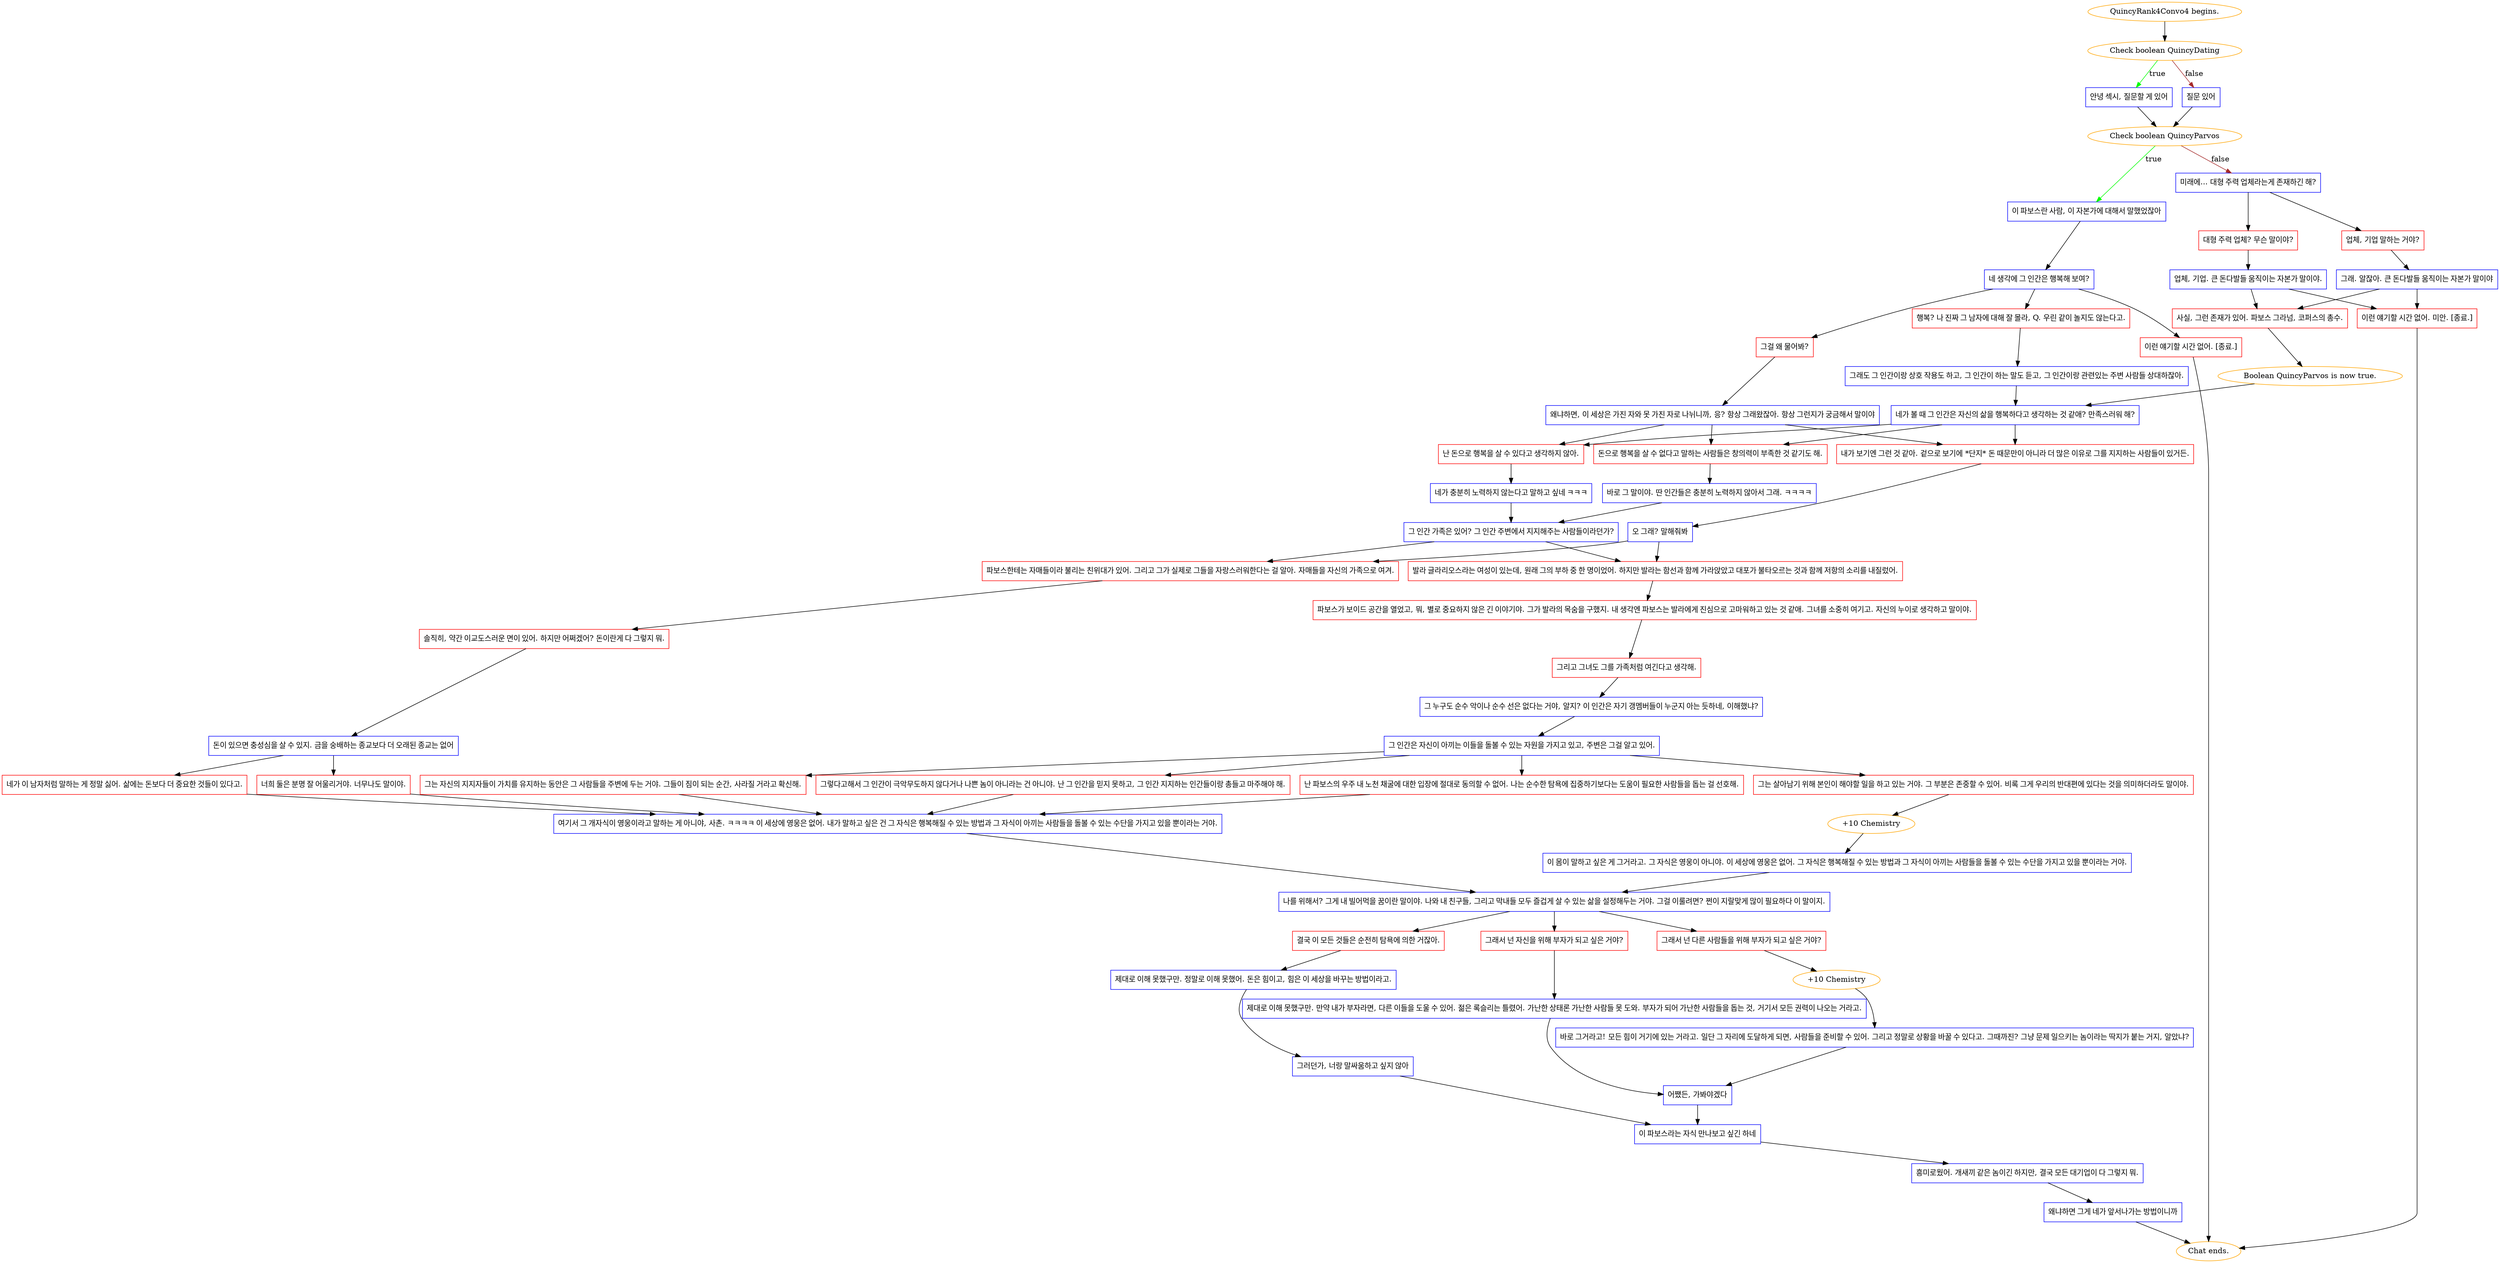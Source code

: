 digraph {
	"QuincyRank4Convo4 begins." [color=orange];
		"QuincyRank4Convo4 begins." -> j1225974393;
	j1225974393 [label="Check boolean QuincyDating",color=orange];
		j1225974393 -> j4079450567 [label=true,color=green];
		j1225974393 -> j4122666063 [label=false,color=brown];
	j4079450567 [label="안녕 섹시, 질문할 게 있어",shape=box,color=blue];
		j4079450567 -> j729270467;
	j4122666063 [label="질문 있어",shape=box,color=blue];
		j4122666063 -> j729270467;
	j729270467 [label="Check boolean QuincyParvos",color=orange];
		j729270467 -> j1532912159 [label=true,color=green];
		j729270467 -> j861140353 [label=false,color=brown];
	j1532912159 [label="이 파보스란 사람, 이 자본가에 대해서 말했었잖아",shape=box,color=blue];
		j1532912159 -> j510256484;
	j861140353 [label="미래에... 대형 주력 업체라는게 존재하긴 해?",shape=box,color=blue];
		j861140353 -> j32420362;
		j861140353 -> j2974742228;
	j510256484 [label="네 생각에 그 인간은 행복해 보여?",shape=box,color=blue];
		j510256484 -> j3727359842;
		j510256484 -> j3847718420;
		j510256484 -> j1185595901;
	j32420362 [label="대형 주력 업체? 무슨 말이야?",shape=box,color=red];
		j32420362 -> j2920798739;
	j2974742228 [label="업체, 기업 말하는 거야?",shape=box,color=red];
		j2974742228 -> j1364489552;
	j3727359842 [label="행복? 나 진짜 그 남자에 대해 잘 몰라, Q. 우린 같이 놀지도 않는다고.",shape=box,color=red];
		j3727359842 -> j3785504194;
	j3847718420 [label="그걸 왜 물어봐?",shape=box,color=red];
		j3847718420 -> j3387734600;
	j1185595901 [label="이런 얘기할 시간 없어. [종료.]",shape=box,color=red];
		j1185595901 -> "Chat ends.";
	j2920798739 [label="업체, 기업. 큰 돈다발들 움직이는 자본가 말이야.",shape=box,color=blue];
		j2920798739 -> j1760281216;
		j2920798739 -> j1412831003;
	j1364489552 [label="그래. 알잖아. 큰 돈다발들 움직이는 자본가 말이야",shape=box,color=blue];
		j1364489552 -> j1760281216;
		j1364489552 -> j1412831003;
	j3785504194 [label="그래도 그 인간이랑 상호 작용도 하고, 그 인간이 하는 말도 듣고, 그 인간이랑 관련있는 주변 사람들 상대하잖아.",shape=box,color=blue];
		j3785504194 -> j3269940928;
	j3387734600 [label="왜냐하면, 이 세상은 가진 자와 못 가진 자로 나뉘니까, 응? 항상 그래왔잖아. 항상 그런지가 궁금해서 말이야",shape=box,color=blue];
		j3387734600 -> j3813393610;
		j3387734600 -> j737768094;
		j3387734600 -> j743912813;
	"Chat ends." [color=orange];
	j1760281216 [label="사실, 그런 존재가 있어. 파보스 그라넘, 코퍼스의 총수.",shape=box,color=red];
		j1760281216 -> j4114155890;
	j1412831003 [label="이런 얘기할 시간 없어. 미안. [종료.]",shape=box,color=red];
		j1412831003 -> "Chat ends.";
	j3269940928 [label="네가 볼 때 그 인간은 자신의 삶을 행복하다고 생각하는 것 같애? 만족스러워 해?",shape=box,color=blue];
		j3269940928 -> j3813393610;
		j3269940928 -> j737768094;
		j3269940928 -> j743912813;
	j3813393610 [label="난 돈으로 행복을 살 수 있다고 생각하지 않아.",shape=box,color=red];
		j3813393610 -> j4062185280;
	j737768094 [label="돈으로 행복을 살 수 없다고 말하는 사람들은 창의력이 부족한 것 같기도 해.",shape=box,color=red];
		j737768094 -> j3144555732;
	j743912813 [label="내가 보기엔 그런 것 같아. 겉으로 보기에 *단지* 돈 때문만이 아니라 더 많은 이유로 그를 지지하는 사람들이 있거든.",shape=box,color=red];
		j743912813 -> j3594504963;
	j4114155890 [label="Boolean QuincyParvos is now true.",color=orange];
		j4114155890 -> j3269940928;
	j4062185280 [label="네가 충분히 노력하지 않는다고 말하고 싶네 ㅋㅋㅋ",shape=box,color=blue];
		j4062185280 -> j2904714772;
	j3144555732 [label="바로 그 말이야. 딴 인간들은 충분히 노력하지 않아서 그래. ㅋㅋㅋㅋ",shape=box,color=blue];
		j3144555732 -> j2904714772;
	j3594504963 [label="오 그래? 말해줘봐",shape=box,color=blue];
		j3594504963 -> j3951626662;
		j3594504963 -> j1051056846;
	j2904714772 [label="그 인간 가족은 있어? 그 인간 주변에서 지지해주는 사람들이라던가?",shape=box,color=blue];
		j2904714772 -> j3951626662;
		j2904714772 -> j1051056846;
	j3951626662 [label="발라 글라리오스라는 여성이 있는데, 원래 그의 부하 중 한 명이었어. 하지만 발라는 함선과 함께 가라앉았고 대포가 불타오르는 것과 함께 저항의 소리를 내질렀어.",shape=box,color=red];
		j3951626662 -> j1657596579;
	j1051056846 [label="파보스한테는 자매들이라 불리는 친위대가 있어. 그리고 그가 실제로 그들을 자랑스러워한다는 걸 알아. 자매들을 자신의 가족으로 여겨.",shape=box,color=red];
		j1051056846 -> j3042292926;
	j1657596579 [label="파보스가 보이드 공간을 열었고, 뭐, 별로 중요하지 않은 긴 이야기야. 그가 발라의 목숨을 구했지. 내 생각엔 파보스는 발라에게 진심으로 고마워하고 있는 것 같애. 그녀를 소중히 여기고. 자신의 누이로 생각하고 말이야.",shape=box,color=red];
		j1657596579 -> j4007647931;
	j3042292926 [label="솔직히, 약간 이교도스러운 면이 있어. 하지만 어쩌겠어? 돈이란게 다 그렇지 뭐.",shape=box,color=red];
		j3042292926 -> j3172890422;
	j4007647931 [label="그리고 그녀도 그를 가족처럼 여긴다고 생각해.",shape=box,color=red];
		j4007647931 -> j1064132303;
	j3172890422 [label="돈이 있으면 충성심을 살 수 있지. 금을 숭배하는 종교보다 더 오래된 종교는 없어",shape=box,color=blue];
		j3172890422 -> j1073259643;
		j3172890422 -> j328208930;
	j1064132303 [label="그 누구도 순수 악이나 순수 선은 없다는 거야, 알지? 이 인간은 자기 갱멤버들이 누군지 아는 듯하네, 이해했냐?",shape=box,color=blue];
		j1064132303 -> j3544408615;
	j1073259643 [label="네가 이 남자처럼 말하는 게 정말 싫어. 삶에는 돈보다 더 중요한 것들이 있다고.",shape=box,color=red];
		j1073259643 -> j1508369020;
	j328208930 [label="너희 둘은 분명 잘 어울리거야. 너무나도 말이야.",shape=box,color=red];
		j328208930 -> j1508369020;
	j3544408615 [label="그 인간은 자신이 아끼는 이들을 돌볼 수 있는 자원을 가지고 있고, 주변은 그걸 알고 있어.",shape=box,color=blue];
		j3544408615 -> j3742211317;
		j3544408615 -> j2999806817;
		j3544408615 -> j209983452;
		j3544408615 -> j2138080408;
	j1508369020 [label="여기서 그 개자식이 영웅이라고 말하는 게 아니야, 사촌. ㅋㅋㅋㅋ 이 세상에 영웅은 없어. 내가 말하고 싶은 건 그 자식은 행복해질 수 있는 방법과 그 자식이 아끼는 사람들을 돌볼 수 있는 수단을 가지고 있을 뿐이라는 거야.",shape=box,color=blue];
		j1508369020 -> j3267767761;
	j3742211317 [label="그는 살아남기 위해 본인이 해야할 일을 하고 있는 거야. 그 부분은 존중할 수 있어. 비록 그게 우리의 반대편에 있다는 것을 의미하더라도 말이야.",shape=box,color=red];
		j3742211317 -> j4014055278;
	j2999806817 [label="그는 자신의 지지자들이 가치를 유지하는 동안은 그 사람들을 주변에 두는 거야. 그들이 짐이 되는 순간, 사라질 거라고 확신해.",shape=box,color=red];
		j2999806817 -> j1508369020;
	j209983452 [label="그렇다고해서 그 인간이 극악무도하지 않다거나 나쁜 놈이 아니라는 건 아니야. 난 그 인간을 믿지 못하고, 그 인간 지지하는 인간들이랑 총들고 마주해야 해.",shape=box,color=red];
		j209983452 -> j1508369020;
	j2138080408 [label="난 파보스의 우주 내 노천 채굴에 대한 입장에 절대로 동의할 수 없어. 나는 순수한 탐욕에 집중하기보다는 도움이 필요한 사람들을 돕는 걸 선호해.",shape=box,color=red];
		j2138080408 -> j1508369020;
	j3267767761 [label="나를 위해서? 그게 내 빌어먹을 꿈이란 말이야. 나와 내 친구들, 그리고 막내들 모두 즐겁게 살 수 있는 삶을 설정해두는 거야. 그걸 이룰려면? 쩐이 지랄맞게 많이 필요하다 이 말이지.",shape=box,color=blue];
		j3267767761 -> j2448277384;
		j3267767761 -> j2554425392;
		j3267767761 -> j1123798707;
	j4014055278 [label="+10 Chemistry",color=orange];
		j4014055278 -> j106108850;
	j2448277384 [label="그래서 넌 다른 사람들을 위해 부자가 되고 싶은 거야?",shape=box,color=red];
		j2448277384 -> j1760095382;
	j2554425392 [label="그래서 넌 자신을 위해 부자가 되고 싶은 거야?",shape=box,color=red];
		j2554425392 -> j771627989;
	j1123798707 [label="결국 이 모든 것들은 순전히 탐욕에 의한 거잖아.",shape=box,color=red];
		j1123798707 -> j212484782;
	j106108850 [label="이 몸이 말하고 싶은 게 그거라고. 그 자식은 영웅이 아니야. 이 세상에 영웅은 없어. 그 자식은 행복해질 수 있는 방법과 그 자식이 아끼는 사람들을 돌볼 수 있는 수단을 가지고 있을 뿐이라는 거야.",shape=box,color=blue];
		j106108850 -> j3267767761;
	j1760095382 [label="+10 Chemistry",color=orange];
		j1760095382 -> j1662185448;
	j771627989 [label="제대로 이해 못했구만. 만약 내가 부자라면, 다른 이들을 도울 수 있어. 젊은 록슬리는 틀렸어. 가난한 상태론 가난한 사람들 못 도와. 부자가 되어 가난한 사람들을 돕는 것, 거기서 모든 권력이 나오는 거라고.",shape=box,color=blue];
		j771627989 -> j3737912578;
	j212484782 [label="제대로 이해 못했구만. 정말로 이해 못했어. 돈은 힘이고, 힘은 이 세상을 바꾸는 방법이라고.",shape=box,color=blue];
		j212484782 -> j898091834;
	j1662185448 [label="바로 그거라고! 모든 힘이 거기에 있는 거라고. 일단 그 자리에 도달하게 되면, 사람들을 준비할 수 있어. 그리고 정말로 상황을 바꿀 수 있다고. 그때까진? 그냥 문제 일으키는 놈이라는 딱지가 붙는 거지, 알았냐?",shape=box,color=blue];
		j1662185448 -> j3737912578;
	j3737912578 [label="어쨌든, 가봐야겠다",shape=box,color=blue];
		j3737912578 -> j2428912149;
	j898091834 [label="그러던가, 너랑 말싸움하고 싶지 않아",shape=box,color=blue];
		j898091834 -> j2428912149;
	j2428912149 [label="이 파보스라는 자식 만나보고 싶긴 하네",shape=box,color=blue];
		j2428912149 -> j3202370849;
	j3202370849 [label="흥미로웠어. 개새끼 같은 놈이긴 하지만, 결국 모든 대기업이 다 그렇지 뭐.",shape=box,color=blue];
		j3202370849 -> j2531524782;
	j2531524782 [label="왜냐하면 그게 네가 앞서나가는 방법이니까",shape=box,color=blue];
		j2531524782 -> "Chat ends.";
}